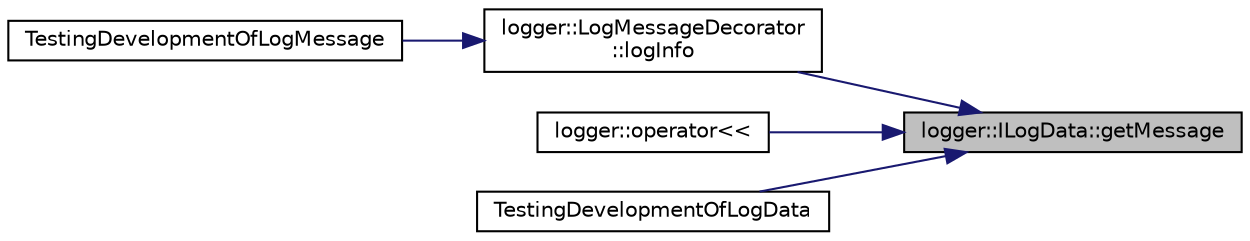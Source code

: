 digraph "logger::ILogData::getMessage"
{
 // LATEX_PDF_SIZE
  edge [fontname="Helvetica",fontsize="10",labelfontname="Helvetica",labelfontsize="10"];
  node [fontname="Helvetica",fontsize="10",shape=record];
  rankdir="RL";
  Node1 [label="logger::ILogData::getMessage",height=0.2,width=0.4,color="black", fillcolor="grey75", style="filled", fontcolor="black",tooltip=" "];
  Node1 -> Node2 [dir="back",color="midnightblue",fontsize="10",style="solid",fontname="Helvetica"];
  Node2 [label="logger::LogMessageDecorator\l::logInfo",height=0.2,width=0.4,color="black", fillcolor="white", style="filled",URL="$classlogger_1_1_log_message_decorator.html#ae33e140756354426fc7fe33b7a0e100a",tooltip=" "];
  Node2 -> Node3 [dir="back",color="midnightblue",fontsize="10",style="solid",fontname="Helvetica"];
  Node3 [label="TestingDevelopmentOfLogMessage",height=0.2,width=0.4,color="black", fillcolor="white", style="filled",URL="$_c_s_e687___test_harness_8cpp.html#a1761b28b7b1271df593b71627487747d",tooltip=" "];
  Node1 -> Node4 [dir="back",color="midnightblue",fontsize="10",style="solid",fontname="Helvetica"];
  Node4 [label="logger::operator\<\<",height=0.2,width=0.4,color="black", fillcolor="white", style="filled",URL="$namespacelogger.html#ab2350f9fde58c59d0f746d1afbd38460",tooltip=" "];
  Node1 -> Node5 [dir="back",color="midnightblue",fontsize="10",style="solid",fontname="Helvetica"];
  Node5 [label="TestingDevelopmentOfLogData",height=0.2,width=0.4,color="black", fillcolor="white", style="filled",URL="$_c_s_e687___test_harness_8cpp.html#a782d1a00ebeeaa3f85e6e73e93321afb",tooltip=" "];
}
